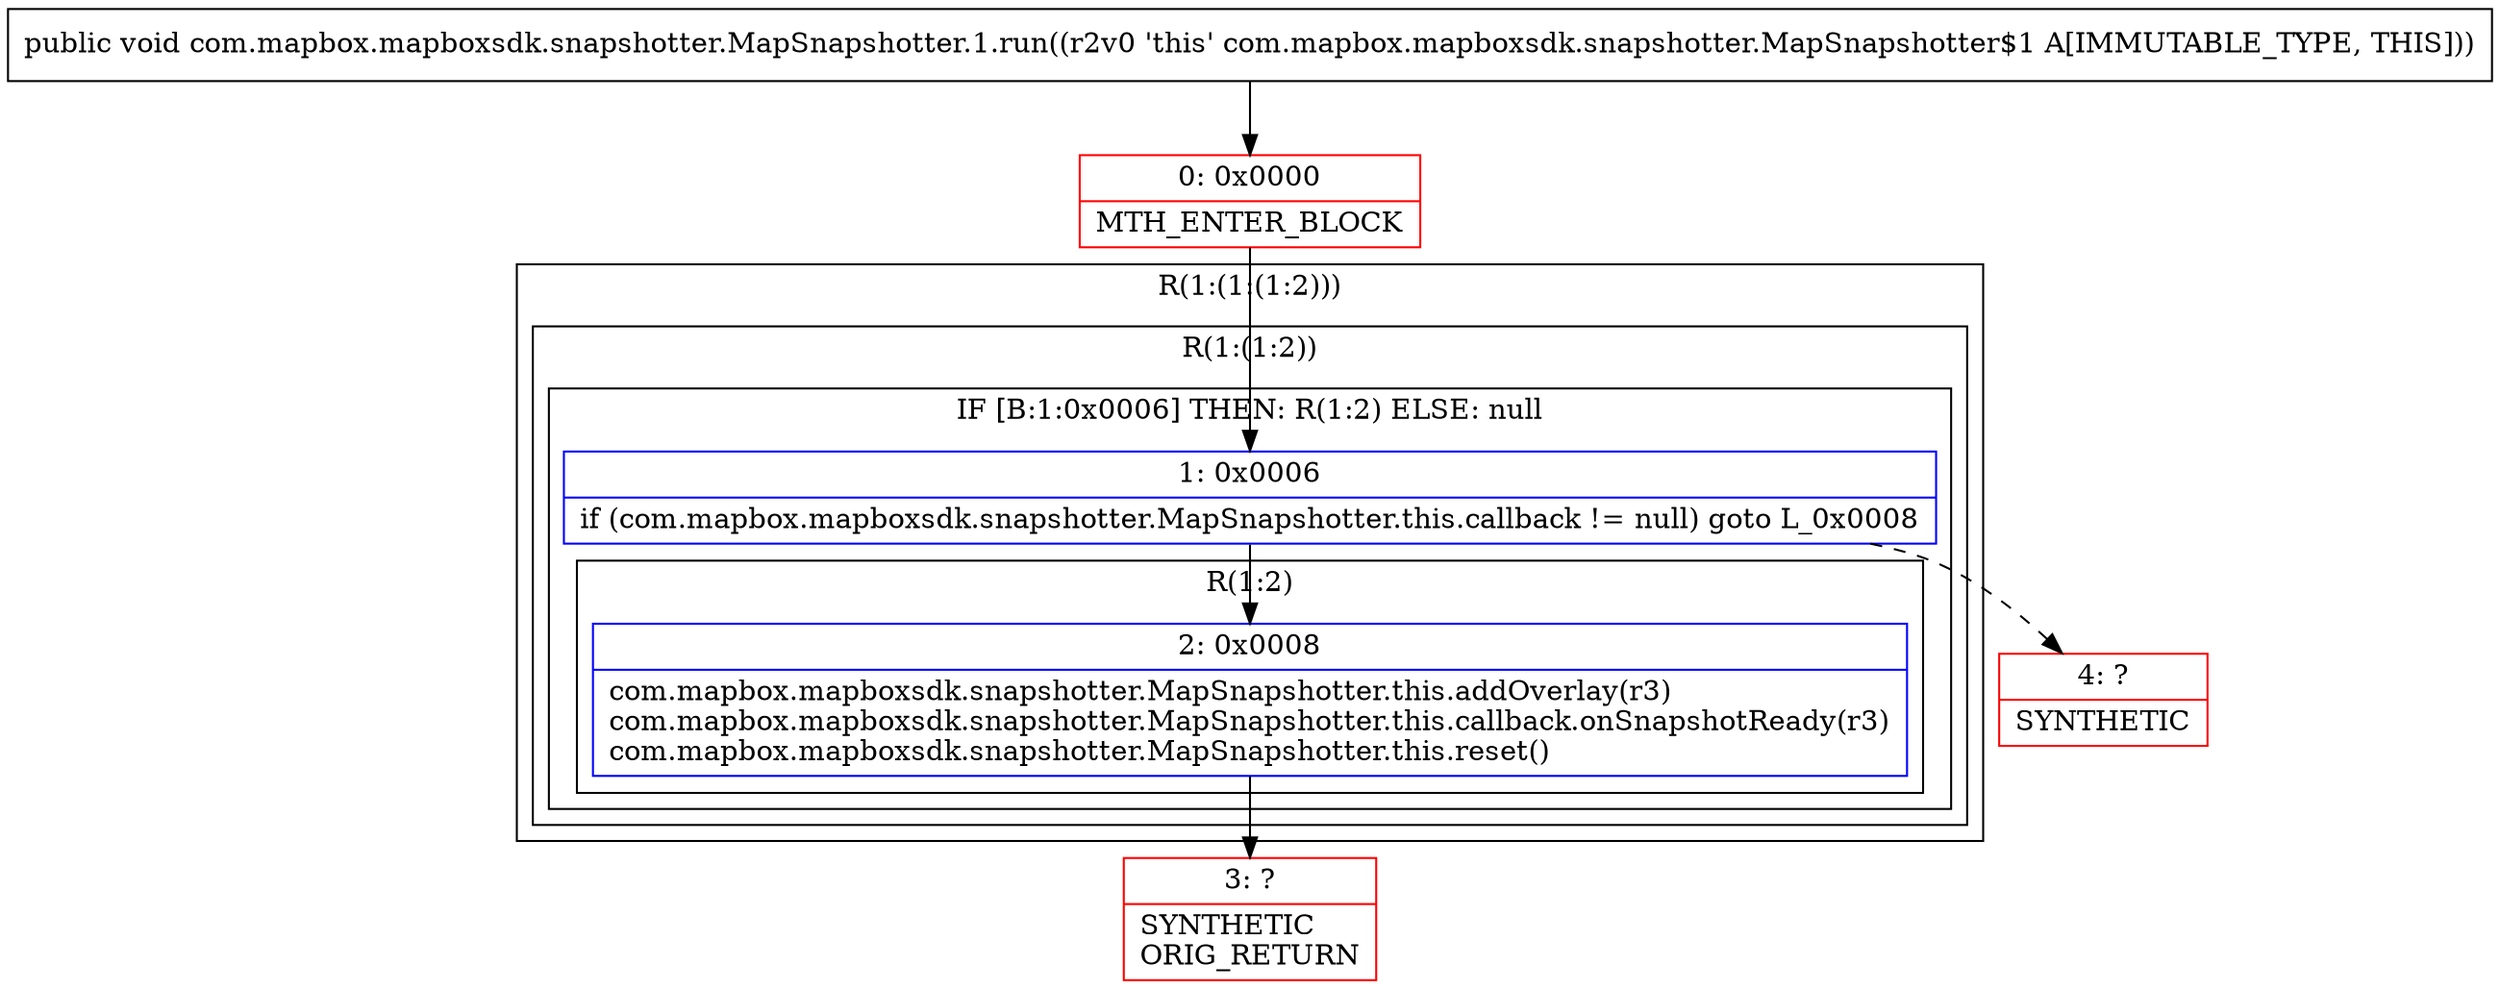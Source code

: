 digraph "CFG forcom.mapbox.mapboxsdk.snapshotter.MapSnapshotter.1.run()V" {
subgraph cluster_Region_881851975 {
label = "R(1:(1:(1:2)))";
node [shape=record,color=blue];
subgraph cluster_Region_1675594964 {
label = "R(1:(1:2))";
node [shape=record,color=blue];
subgraph cluster_IfRegion_1964386971 {
label = "IF [B:1:0x0006] THEN: R(1:2) ELSE: null";
node [shape=record,color=blue];
Node_1 [shape=record,label="{1\:\ 0x0006|if (com.mapbox.mapboxsdk.snapshotter.MapSnapshotter.this.callback != null) goto L_0x0008\l}"];
subgraph cluster_Region_101987062 {
label = "R(1:2)";
node [shape=record,color=blue];
Node_2 [shape=record,label="{2\:\ 0x0008|com.mapbox.mapboxsdk.snapshotter.MapSnapshotter.this.addOverlay(r3)\lcom.mapbox.mapboxsdk.snapshotter.MapSnapshotter.this.callback.onSnapshotReady(r3)\lcom.mapbox.mapboxsdk.snapshotter.MapSnapshotter.this.reset()\l}"];
}
}
}
}
Node_0 [shape=record,color=red,label="{0\:\ 0x0000|MTH_ENTER_BLOCK\l}"];
Node_3 [shape=record,color=red,label="{3\:\ ?|SYNTHETIC\lORIG_RETURN\l}"];
Node_4 [shape=record,color=red,label="{4\:\ ?|SYNTHETIC\l}"];
MethodNode[shape=record,label="{public void com.mapbox.mapboxsdk.snapshotter.MapSnapshotter.1.run((r2v0 'this' com.mapbox.mapboxsdk.snapshotter.MapSnapshotter$1 A[IMMUTABLE_TYPE, THIS])) }"];
MethodNode -> Node_0;
Node_1 -> Node_2;
Node_1 -> Node_4[style=dashed];
Node_2 -> Node_3;
Node_0 -> Node_1;
}

